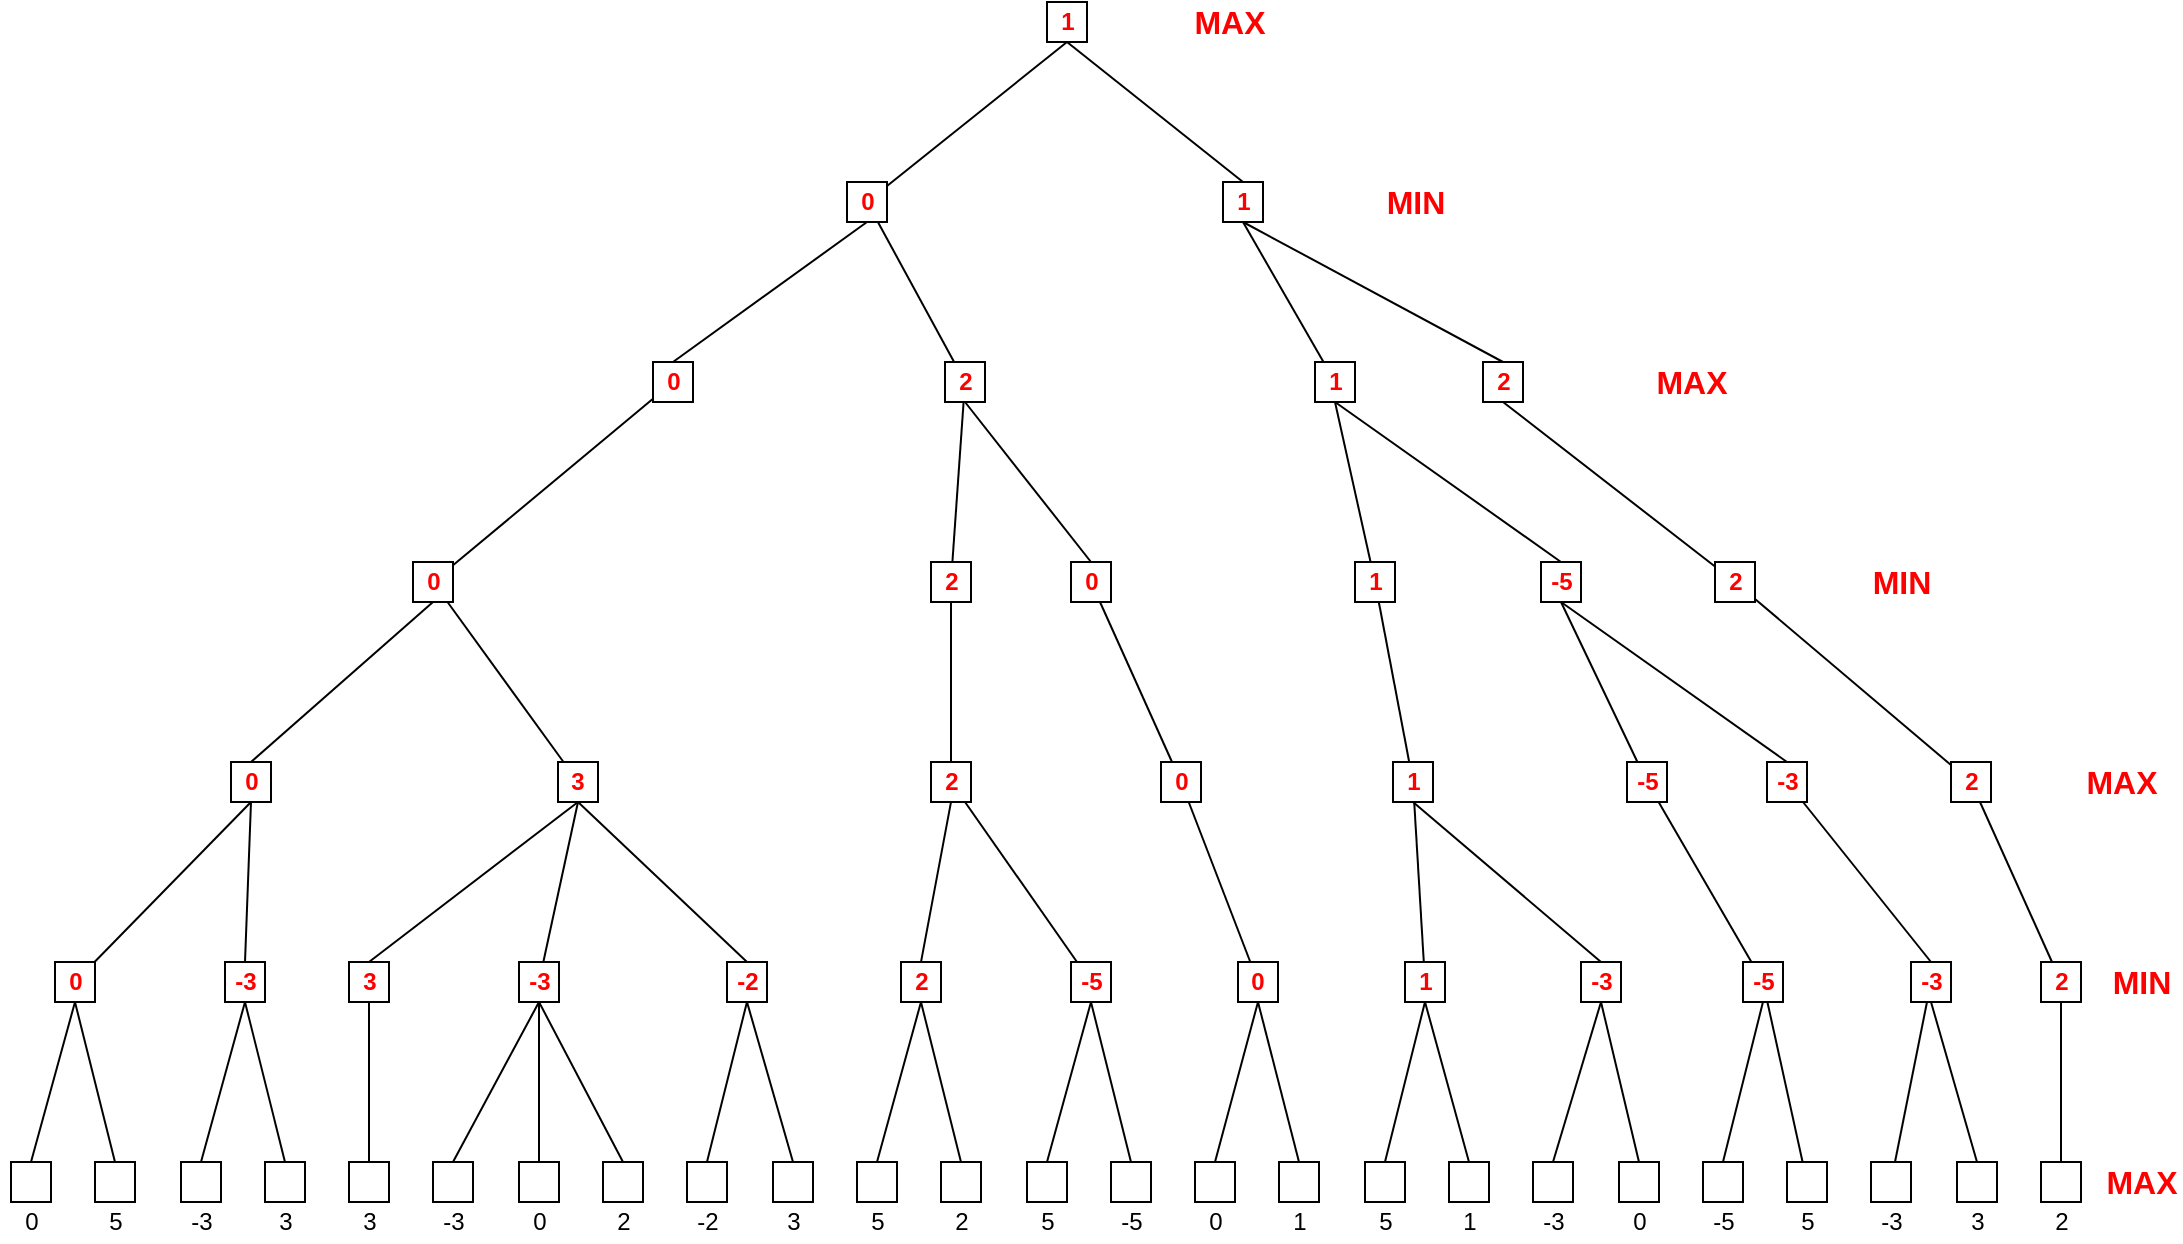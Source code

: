 <mxfile version="12.4.2" type="device" pages="1"><diagram id="U1oszgkWtpSWaCOr_ZYT" name="第 1 页"><mxGraphModel dx="942" dy="712" grid="1" gridSize="10" guides="1" tooltips="1" connect="1" arrows="1" fold="1" page="1" pageScale="1" pageWidth="1169" pageHeight="827" math="0" shadow="0"><root><mxCell id="0"/><mxCell id="1" parent="0"/><mxCell id="C_Y7WCVNCR7MahYOvx78-1" value="" style="whiteSpace=wrap;html=1;aspect=fixed;" parent="1" vertex="1"><mxGeometry x="43.5" y="705" width="20" height="20" as="geometry"/></mxCell><mxCell id="C_Y7WCVNCR7MahYOvx78-4" value="" style="whiteSpace=wrap;html=1;aspect=fixed;" parent="1" vertex="1"><mxGeometry x="85.5" y="705" width="20" height="20" as="geometry"/></mxCell><mxCell id="C_Y7WCVNCR7MahYOvx78-5" value="" style="whiteSpace=wrap;html=1;aspect=fixed;" parent="1" vertex="1"><mxGeometry x="128.5" y="705" width="20" height="20" as="geometry"/></mxCell><mxCell id="C_Y7WCVNCR7MahYOvx78-6" value="" style="whiteSpace=wrap;html=1;aspect=fixed;" parent="1" vertex="1"><mxGeometry x="170.5" y="705" width="20" height="20" as="geometry"/></mxCell><mxCell id="C_Y7WCVNCR7MahYOvx78-7" value="" style="whiteSpace=wrap;html=1;aspect=fixed;" parent="1" vertex="1"><mxGeometry x="212.5" y="705" width="20" height="20" as="geometry"/></mxCell><mxCell id="C_Y7WCVNCR7MahYOvx78-8" value="" style="whiteSpace=wrap;html=1;aspect=fixed;" parent="1" vertex="1"><mxGeometry x="254.5" y="705" width="20" height="20" as="geometry"/></mxCell><mxCell id="C_Y7WCVNCR7MahYOvx78-9" value="" style="whiteSpace=wrap;html=1;aspect=fixed;" parent="1" vertex="1"><mxGeometry x="297.5" y="705" width="20" height="20" as="geometry"/></mxCell><mxCell id="C_Y7WCVNCR7MahYOvx78-10" value="" style="whiteSpace=wrap;html=1;aspect=fixed;" parent="1" vertex="1"><mxGeometry x="339.5" y="705" width="20" height="20" as="geometry"/></mxCell><mxCell id="C_Y7WCVNCR7MahYOvx78-11" value="" style="whiteSpace=wrap;html=1;aspect=fixed;" parent="1" vertex="1"><mxGeometry x="381.5" y="705" width="20" height="20" as="geometry"/></mxCell><mxCell id="C_Y7WCVNCR7MahYOvx78-12" value="" style="whiteSpace=wrap;html=1;aspect=fixed;" parent="1" vertex="1"><mxGeometry x="424.5" y="705" width="20" height="20" as="geometry"/></mxCell><mxCell id="C_Y7WCVNCR7MahYOvx78-13" value="" style="whiteSpace=wrap;html=1;aspect=fixed;" parent="1" vertex="1"><mxGeometry x="466.5" y="705" width="20" height="20" as="geometry"/></mxCell><mxCell id="C_Y7WCVNCR7MahYOvx78-14" value="" style="whiteSpace=wrap;html=1;aspect=fixed;" parent="1" vertex="1"><mxGeometry x="508.5" y="705" width="20" height="20" as="geometry"/></mxCell><mxCell id="C_Y7WCVNCR7MahYOvx78-15" value="" style="whiteSpace=wrap;html=1;aspect=fixed;" parent="1" vertex="1"><mxGeometry x="551.5" y="705" width="20" height="20" as="geometry"/></mxCell><mxCell id="C_Y7WCVNCR7MahYOvx78-16" value="" style="whiteSpace=wrap;html=1;aspect=fixed;" parent="1" vertex="1"><mxGeometry x="593.5" y="705" width="20" height="20" as="geometry"/></mxCell><mxCell id="C_Y7WCVNCR7MahYOvx78-17" value="" style="whiteSpace=wrap;html=1;aspect=fixed;" parent="1" vertex="1"><mxGeometry x="635.5" y="705" width="20" height="20" as="geometry"/></mxCell><mxCell id="C_Y7WCVNCR7MahYOvx78-18" value="" style="whiteSpace=wrap;html=1;aspect=fixed;" parent="1" vertex="1"><mxGeometry x="677.5" y="705" width="20" height="20" as="geometry"/></mxCell><mxCell id="C_Y7WCVNCR7MahYOvx78-19" value="" style="whiteSpace=wrap;html=1;aspect=fixed;" parent="1" vertex="1"><mxGeometry x="720.5" y="705" width="20" height="20" as="geometry"/></mxCell><mxCell id="C_Y7WCVNCR7MahYOvx78-20" value="" style="whiteSpace=wrap;html=1;aspect=fixed;" parent="1" vertex="1"><mxGeometry x="762.5" y="705" width="20" height="20" as="geometry"/></mxCell><mxCell id="C_Y7WCVNCR7MahYOvx78-21" value="" style="whiteSpace=wrap;html=1;aspect=fixed;" parent="1" vertex="1"><mxGeometry x="804.5" y="705" width="20" height="20" as="geometry"/></mxCell><mxCell id="C_Y7WCVNCR7MahYOvx78-22" value="0" style="text;html=1;strokeColor=none;fillColor=none;align=center;verticalAlign=middle;whiteSpace=wrap;rounded=0;" parent="1" vertex="1"><mxGeometry x="38.5" y="725" width="30" height="20" as="geometry"/></mxCell><mxCell id="C_Y7WCVNCR7MahYOvx78-23" value="5" style="text;html=1;strokeColor=none;fillColor=none;align=center;verticalAlign=middle;whiteSpace=wrap;rounded=0;" parent="1" vertex="1"><mxGeometry x="80.5" y="725" width="30" height="20" as="geometry"/></mxCell><mxCell id="C_Y7WCVNCR7MahYOvx78-24" value="-3" style="text;html=1;strokeColor=none;fillColor=none;align=center;verticalAlign=middle;whiteSpace=wrap;rounded=0;" parent="1" vertex="1"><mxGeometry x="123.5" y="725" width="30" height="20" as="geometry"/></mxCell><mxCell id="C_Y7WCVNCR7MahYOvx78-25" value="3" style="text;html=1;strokeColor=none;fillColor=none;align=center;verticalAlign=middle;whiteSpace=wrap;rounded=0;" parent="1" vertex="1"><mxGeometry x="419.5" y="725" width="30" height="20" as="geometry"/></mxCell><mxCell id="C_Y7WCVNCR7MahYOvx78-26" value="5" style="text;html=1;strokeColor=none;fillColor=none;align=center;verticalAlign=middle;whiteSpace=wrap;rounded=0;" parent="1" vertex="1"><mxGeometry x="461.5" y="725" width="30" height="20" as="geometry"/></mxCell><mxCell id="C_Y7WCVNCR7MahYOvx78-27" value="2" style="text;html=1;strokeColor=none;fillColor=none;align=center;verticalAlign=middle;whiteSpace=wrap;rounded=0;" parent="1" vertex="1"><mxGeometry x="503.5" y="725" width="30" height="20" as="geometry"/></mxCell><mxCell id="C_Y7WCVNCR7MahYOvx78-28" value="5" style="text;html=1;strokeColor=none;fillColor=none;align=center;verticalAlign=middle;whiteSpace=wrap;rounded=0;" parent="1" vertex="1"><mxGeometry x="546.5" y="725" width="30" height="20" as="geometry"/></mxCell><mxCell id="C_Y7WCVNCR7MahYOvx78-29" value="-5" style="text;html=1;strokeColor=none;fillColor=none;align=center;verticalAlign=middle;whiteSpace=wrap;rounded=0;" parent="1" vertex="1"><mxGeometry x="588.5" y="725" width="30" height="20" as="geometry"/></mxCell><mxCell id="C_Y7WCVNCR7MahYOvx78-30" value="0" style="text;html=1;strokeColor=none;fillColor=none;align=center;verticalAlign=middle;whiteSpace=wrap;rounded=0;" parent="1" vertex="1"><mxGeometry x="630.5" y="725" width="30" height="20" as="geometry"/></mxCell><mxCell id="C_Y7WCVNCR7MahYOvx78-31" value="1" style="text;html=1;strokeColor=none;fillColor=none;align=center;verticalAlign=middle;whiteSpace=wrap;rounded=0;" parent="1" vertex="1"><mxGeometry x="672.5" y="725" width="30" height="20" as="geometry"/></mxCell><mxCell id="C_Y7WCVNCR7MahYOvx78-32" value="5" style="text;html=1;strokeColor=none;fillColor=none;align=center;verticalAlign=middle;whiteSpace=wrap;rounded=0;" parent="1" vertex="1"><mxGeometry x="715.5" y="725" width="30" height="20" as="geometry"/></mxCell><mxCell id="C_Y7WCVNCR7MahYOvx78-33" value="1" style="text;html=1;strokeColor=none;fillColor=none;align=center;verticalAlign=middle;whiteSpace=wrap;rounded=0;" parent="1" vertex="1"><mxGeometry x="757.5" y="725" width="30" height="20" as="geometry"/></mxCell><mxCell id="C_Y7WCVNCR7MahYOvx78-34" value="-3" style="text;html=1;strokeColor=none;fillColor=none;align=center;verticalAlign=middle;whiteSpace=wrap;rounded=0;" parent="1" vertex="1"><mxGeometry x="799.5" y="725" width="30" height="20" as="geometry"/></mxCell><mxCell id="C_Y7WCVNCR7MahYOvx78-35" value="3" style="text;html=1;strokeColor=none;fillColor=none;align=center;verticalAlign=middle;whiteSpace=wrap;rounded=0;" parent="1" vertex="1"><mxGeometry x="165.5" y="725" width="30" height="20" as="geometry"/></mxCell><mxCell id="C_Y7WCVNCR7MahYOvx78-36" value="0" style="text;html=1;strokeColor=none;fillColor=none;align=center;verticalAlign=middle;whiteSpace=wrap;rounded=0;" parent="1" vertex="1"><mxGeometry x="292.5" y="725" width="30" height="20" as="geometry"/></mxCell><mxCell id="C_Y7WCVNCR7MahYOvx78-37" value="2" style="text;html=1;strokeColor=none;fillColor=none;align=center;verticalAlign=middle;whiteSpace=wrap;rounded=0;" parent="1" vertex="1"><mxGeometry x="334.5" y="725" width="30" height="20" as="geometry"/></mxCell><mxCell id="C_Y7WCVNCR7MahYOvx78-38" value="-2" style="text;html=1;strokeColor=none;fillColor=none;align=center;verticalAlign=middle;whiteSpace=wrap;rounded=0;" parent="1" vertex="1"><mxGeometry x="376.5" y="725" width="30" height="20" as="geometry"/></mxCell><mxCell id="C_Y7WCVNCR7MahYOvx78-39" value="3" style="text;html=1;strokeColor=none;fillColor=none;align=center;verticalAlign=middle;whiteSpace=wrap;rounded=0;" parent="1" vertex="1"><mxGeometry x="207.5" y="725" width="30" height="20" as="geometry"/></mxCell><mxCell id="C_Y7WCVNCR7MahYOvx78-40" value="-3" style="text;html=1;strokeColor=none;fillColor=none;align=center;verticalAlign=middle;whiteSpace=wrap;rounded=0;" parent="1" vertex="1"><mxGeometry x="249.5" y="725" width="30" height="20" as="geometry"/></mxCell><mxCell id="C_Y7WCVNCR7MahYOvx78-44" style="rounded=0;orthogonalLoop=1;jettySize=auto;html=1;exitX=0.5;exitY=1;exitDx=0;exitDy=0;entryX=0.5;entryY=0;entryDx=0;entryDy=0;endArrow=none;endFill=0;" parent="1" source="C_Y7WCVNCR7MahYOvx78-43" target="C_Y7WCVNCR7MahYOvx78-1" edge="1"><mxGeometry relative="1" as="geometry"/></mxCell><mxCell id="C_Y7WCVNCR7MahYOvx78-45" style="edgeStyle=none;rounded=0;orthogonalLoop=1;jettySize=auto;html=1;exitX=0.5;exitY=1;exitDx=0;exitDy=0;entryX=0.5;entryY=0;entryDx=0;entryDy=0;endArrow=none;endFill=0;" parent="1" source="C_Y7WCVNCR7MahYOvx78-43" target="C_Y7WCVNCR7MahYOvx78-4" edge="1"><mxGeometry relative="1" as="geometry"/></mxCell><mxCell id="C_Y7WCVNCR7MahYOvx78-128" value="" style="edgeStyle=none;rounded=0;orthogonalLoop=1;jettySize=auto;html=1;endArrow=none;endFill=0;entryX=0.5;entryY=1;entryDx=0;entryDy=0;fontStyle=1;fontColor=#FF0000;" parent="1" source="C_Y7WCVNCR7MahYOvx78-43" target="C_Y7WCVNCR7MahYOvx78-127" edge="1"><mxGeometry relative="1" as="geometry"/></mxCell><mxCell id="C_Y7WCVNCR7MahYOvx78-43" value="0" style="whiteSpace=wrap;html=1;aspect=fixed;flipH=1;fontStyle=1;fontColor=#FF0000;" parent="1" vertex="1"><mxGeometry x="65.5" y="605" width="20" height="20" as="geometry"/></mxCell><mxCell id="C_Y7WCVNCR7MahYOvx78-127" value="0" style="whiteSpace=wrap;html=1;aspect=fixed;flipH=1;fontStyle=1;fontColor=#FF0000;" parent="1" vertex="1"><mxGeometry x="153.5" y="505" width="20" height="20" as="geometry"/></mxCell><mxCell id="C_Y7WCVNCR7MahYOvx78-59" style="edgeStyle=none;rounded=0;orthogonalLoop=1;jettySize=auto;html=1;exitX=0.5;exitY=1;exitDx=0;exitDy=0;entryX=0.5;entryY=0;entryDx=0;entryDy=0;endArrow=none;endFill=0;" parent="1" source="C_Y7WCVNCR7MahYOvx78-46" target="C_Y7WCVNCR7MahYOvx78-5" edge="1"><mxGeometry relative="1" as="geometry"/></mxCell><mxCell id="C_Y7WCVNCR7MahYOvx78-61" style="edgeStyle=none;rounded=0;orthogonalLoop=1;jettySize=auto;html=1;exitX=0.5;exitY=1;exitDx=0;exitDy=0;entryX=0.5;entryY=0;entryDx=0;entryDy=0;endArrow=none;endFill=0;" parent="1" source="C_Y7WCVNCR7MahYOvx78-46" target="C_Y7WCVNCR7MahYOvx78-6" edge="1"><mxGeometry relative="1" as="geometry"/></mxCell><mxCell id="C_Y7WCVNCR7MahYOvx78-129" style="edgeStyle=none;rounded=0;orthogonalLoop=1;jettySize=auto;html=1;exitX=0.5;exitY=0;exitDx=0;exitDy=0;entryX=0.5;entryY=1;entryDx=0;entryDy=0;endArrow=none;endFill=0;fontStyle=1;fontColor=#FF0000;" parent="1" source="C_Y7WCVNCR7MahYOvx78-46" target="C_Y7WCVNCR7MahYOvx78-127" edge="1"><mxGeometry relative="1" as="geometry"/></mxCell><mxCell id="C_Y7WCVNCR7MahYOvx78-46" value="-3" style="whiteSpace=wrap;html=1;aspect=fixed;flipH=1;fontStyle=1;fontColor=#FF0000;" parent="1" vertex="1"><mxGeometry x="150.5" y="605" width="20" height="20" as="geometry"/></mxCell><mxCell id="C_Y7WCVNCR7MahYOvx78-62" style="edgeStyle=none;rounded=0;orthogonalLoop=1;jettySize=auto;html=1;exitX=0.5;exitY=1;exitDx=0;exitDy=0;entryX=0.5;entryY=0;entryDx=0;entryDy=0;endArrow=none;endFill=0;" parent="1" source="C_Y7WCVNCR7MahYOvx78-47" target="C_Y7WCVNCR7MahYOvx78-7" edge="1"><mxGeometry relative="1" as="geometry"/></mxCell><mxCell id="C_Y7WCVNCR7MahYOvx78-47" value="3" style="whiteSpace=wrap;html=1;aspect=fixed;flipH=1;fontStyle=1;fontColor=#FF0000;" parent="1" vertex="1"><mxGeometry x="212.5" y="605" width="20" height="20" as="geometry"/></mxCell><mxCell id="C_Y7WCVNCR7MahYOvx78-64" style="edgeStyle=none;rounded=0;orthogonalLoop=1;jettySize=auto;html=1;exitX=0.5;exitY=1;exitDx=0;exitDy=0;entryX=0.5;entryY=0;entryDx=0;entryDy=0;endArrow=none;endFill=0;" parent="1" source="C_Y7WCVNCR7MahYOvx78-49" target="C_Y7WCVNCR7MahYOvx78-8" edge="1"><mxGeometry relative="1" as="geometry"/></mxCell><mxCell id="C_Y7WCVNCR7MahYOvx78-65" style="edgeStyle=none;rounded=0;orthogonalLoop=1;jettySize=auto;html=1;exitX=0.5;exitY=1;exitDx=0;exitDy=0;entryX=0.5;entryY=0;entryDx=0;entryDy=0;endArrow=none;endFill=0;" parent="1" source="C_Y7WCVNCR7MahYOvx78-49" target="C_Y7WCVNCR7MahYOvx78-9" edge="1"><mxGeometry relative="1" as="geometry"/></mxCell><mxCell id="C_Y7WCVNCR7MahYOvx78-66" style="edgeStyle=none;rounded=0;orthogonalLoop=1;jettySize=auto;html=1;exitX=0.5;exitY=1;exitDx=0;exitDy=0;entryX=0.5;entryY=0;entryDx=0;entryDy=0;endArrow=none;endFill=0;" parent="1" source="C_Y7WCVNCR7MahYOvx78-49" target="C_Y7WCVNCR7MahYOvx78-10" edge="1"><mxGeometry relative="1" as="geometry"/></mxCell><mxCell id="C_Y7WCVNCR7MahYOvx78-131" value="" style="edgeStyle=none;rounded=0;orthogonalLoop=1;jettySize=auto;html=1;endArrow=none;endFill=0;entryX=0.5;entryY=1;entryDx=0;entryDy=0;fontStyle=1;fontColor=#FF0000;" parent="1" source="C_Y7WCVNCR7MahYOvx78-49" target="C_Y7WCVNCR7MahYOvx78-130" edge="1"><mxGeometry relative="1" as="geometry"/></mxCell><mxCell id="C_Y7WCVNCR7MahYOvx78-49" value="-3" style="whiteSpace=wrap;html=1;aspect=fixed;flipH=1;fontStyle=1;fontColor=#FF0000;" parent="1" vertex="1"><mxGeometry x="297.5" y="605" width="20" height="20" as="geometry"/></mxCell><mxCell id="C_Y7WCVNCR7MahYOvx78-133" style="edgeStyle=none;rounded=0;orthogonalLoop=1;jettySize=auto;html=1;exitX=0.5;exitY=1;exitDx=0;exitDy=0;entryX=0.5;entryY=0;entryDx=0;entryDy=0;endArrow=none;endFill=0;fontStyle=1;fontColor=#FF0000;" parent="1" source="C_Y7WCVNCR7MahYOvx78-130" target="C_Y7WCVNCR7MahYOvx78-47" edge="1"><mxGeometry relative="1" as="geometry"/></mxCell><mxCell id="C_Y7WCVNCR7MahYOvx78-134" style="edgeStyle=none;rounded=0;orthogonalLoop=1;jettySize=auto;html=1;exitX=0.5;exitY=1;exitDx=0;exitDy=0;entryX=0.5;entryY=0;entryDx=0;entryDy=0;endArrow=none;endFill=0;fontStyle=1;fontColor=#FF0000;" parent="1" source="C_Y7WCVNCR7MahYOvx78-130" target="C_Y7WCVNCR7MahYOvx78-51" edge="1"><mxGeometry relative="1" as="geometry"/></mxCell><mxCell id="C_Y7WCVNCR7MahYOvx78-136" value="" style="edgeStyle=none;rounded=0;orthogonalLoop=1;jettySize=auto;html=1;endArrow=none;endFill=0;fontStyle=1;fontColor=#FF0000;" parent="1" source="C_Y7WCVNCR7MahYOvx78-130" target="C_Y7WCVNCR7MahYOvx78-135" edge="1"><mxGeometry relative="1" as="geometry"/></mxCell><mxCell id="C_Y7WCVNCR7MahYOvx78-130" value="3" style="whiteSpace=wrap;html=1;aspect=fixed;flipH=1;fontStyle=1;fontColor=#FF0000;" parent="1" vertex="1"><mxGeometry x="317" y="505" width="20" height="20" as="geometry"/></mxCell><mxCell id="C_Y7WCVNCR7MahYOvx78-137" style="edgeStyle=none;rounded=0;orthogonalLoop=1;jettySize=auto;html=1;exitX=0.5;exitY=1;exitDx=0;exitDy=0;entryX=0.5;entryY=0;entryDx=0;entryDy=0;endArrow=none;endFill=0;fontStyle=1;fontColor=#FF0000;" parent="1" source="C_Y7WCVNCR7MahYOvx78-135" target="C_Y7WCVNCR7MahYOvx78-127" edge="1"><mxGeometry relative="1" as="geometry"/></mxCell><mxCell id="C_Y7WCVNCR7MahYOvx78-150" value="" style="edgeStyle=none;rounded=0;orthogonalLoop=1;jettySize=auto;html=1;endArrow=none;endFill=0;fontStyle=1;fontColor=#FF0000;" parent="1" source="C_Y7WCVNCR7MahYOvx78-135" target="C_Y7WCVNCR7MahYOvx78-149" edge="1"><mxGeometry relative="1" as="geometry"/></mxCell><mxCell id="C_Y7WCVNCR7MahYOvx78-135" value="0" style="whiteSpace=wrap;html=1;aspect=fixed;flipH=1;fontStyle=1;fontColor=#FF0000;" parent="1" vertex="1"><mxGeometry x="244.5" y="405" width="20" height="20" as="geometry"/></mxCell><mxCell id="C_Y7WCVNCR7MahYOvx78-149" value="0" style="whiteSpace=wrap;html=1;aspect=fixed;flipH=1;fontStyle=1;fontColor=#FF0000;" parent="1" vertex="1"><mxGeometry x="364.5" y="305" width="20" height="20" as="geometry"/></mxCell><mxCell id="C_Y7WCVNCR7MahYOvx78-67" style="edgeStyle=none;rounded=0;orthogonalLoop=1;jettySize=auto;html=1;exitX=0.5;exitY=1;exitDx=0;exitDy=0;entryX=0.5;entryY=0;entryDx=0;entryDy=0;endArrow=none;endFill=0;" parent="1" source="C_Y7WCVNCR7MahYOvx78-51" target="C_Y7WCVNCR7MahYOvx78-11" edge="1"><mxGeometry relative="1" as="geometry"/></mxCell><mxCell id="C_Y7WCVNCR7MahYOvx78-68" style="edgeStyle=none;rounded=0;orthogonalLoop=1;jettySize=auto;html=1;exitX=0.5;exitY=1;exitDx=0;exitDy=0;entryX=0.5;entryY=0;entryDx=0;entryDy=0;endArrow=none;endFill=0;" parent="1" source="C_Y7WCVNCR7MahYOvx78-51" target="C_Y7WCVNCR7MahYOvx78-12" edge="1"><mxGeometry relative="1" as="geometry"/></mxCell><mxCell id="C_Y7WCVNCR7MahYOvx78-51" value="-2" style="whiteSpace=wrap;html=1;aspect=fixed;flipH=1;fontStyle=1;fontColor=#FF0000;" parent="1" vertex="1"><mxGeometry x="401.5" y="605" width="20" height="20" as="geometry"/></mxCell><mxCell id="C_Y7WCVNCR7MahYOvx78-90" style="edgeStyle=none;rounded=0;orthogonalLoop=1;jettySize=auto;html=1;exitX=0.5;exitY=1;exitDx=0;exitDy=0;entryX=0.5;entryY=0;entryDx=0;entryDy=0;endArrow=none;endFill=0;" parent="1" source="C_Y7WCVNCR7MahYOvx78-52" target="C_Y7WCVNCR7MahYOvx78-21" edge="1"><mxGeometry relative="1" as="geometry"/></mxCell><mxCell id="C_Y7WCVNCR7MahYOvx78-91" style="edgeStyle=none;rounded=0;orthogonalLoop=1;jettySize=auto;html=1;exitX=0.5;exitY=1;exitDx=0;exitDy=0;entryX=0.5;entryY=0;entryDx=0;entryDy=0;endArrow=none;endFill=0;" parent="1" source="C_Y7WCVNCR7MahYOvx78-52" target="C_Y7WCVNCR7MahYOvx78-78" edge="1"><mxGeometry relative="1" as="geometry"/></mxCell><mxCell id="C_Y7WCVNCR7MahYOvx78-52" value="-3" style="whiteSpace=wrap;html=1;aspect=fixed;flipH=1;fontStyle=1;fontColor=#FF0000;" parent="1" vertex="1"><mxGeometry x="828.5" y="605" width="20" height="20" as="geometry"/></mxCell><mxCell id="C_Y7WCVNCR7MahYOvx78-70" style="edgeStyle=none;rounded=0;orthogonalLoop=1;jettySize=auto;html=1;exitX=0.5;exitY=1;exitDx=0;exitDy=0;entryX=0.5;entryY=0;entryDx=0;entryDy=0;endArrow=none;endFill=0;" parent="1" source="C_Y7WCVNCR7MahYOvx78-53" target="C_Y7WCVNCR7MahYOvx78-13" edge="1"><mxGeometry relative="1" as="geometry"/></mxCell><mxCell id="C_Y7WCVNCR7MahYOvx78-71" style="edgeStyle=none;rounded=0;orthogonalLoop=1;jettySize=auto;html=1;exitX=0.5;exitY=1;exitDx=0;exitDy=0;entryX=0.5;entryY=0;entryDx=0;entryDy=0;endArrow=none;endFill=0;" parent="1" source="C_Y7WCVNCR7MahYOvx78-53" target="C_Y7WCVNCR7MahYOvx78-14" edge="1"><mxGeometry relative="1" as="geometry"/></mxCell><mxCell id="C_Y7WCVNCR7MahYOvx78-53" value="2" style="whiteSpace=wrap;html=1;aspect=fixed;flipH=1;fontStyle=1;fontColor=#FF0000;" parent="1" vertex="1"><mxGeometry x="488.5" y="605" width="20" height="20" as="geometry"/></mxCell><mxCell id="C_Y7WCVNCR7MahYOvx78-72" style="edgeStyle=none;rounded=0;orthogonalLoop=1;jettySize=auto;html=1;exitX=0.5;exitY=1;exitDx=0;exitDy=0;entryX=0.5;entryY=0;entryDx=0;entryDy=0;endArrow=none;endFill=0;" parent="1" source="C_Y7WCVNCR7MahYOvx78-54" target="C_Y7WCVNCR7MahYOvx78-15" edge="1"><mxGeometry relative="1" as="geometry"/></mxCell><mxCell id="C_Y7WCVNCR7MahYOvx78-73" style="edgeStyle=none;rounded=0;orthogonalLoop=1;jettySize=auto;html=1;exitX=0.5;exitY=1;exitDx=0;exitDy=0;entryX=0.5;entryY=0;entryDx=0;entryDy=0;endArrow=none;endFill=0;" parent="1" source="C_Y7WCVNCR7MahYOvx78-54" target="C_Y7WCVNCR7MahYOvx78-16" edge="1"><mxGeometry relative="1" as="geometry"/></mxCell><mxCell id="C_Y7WCVNCR7MahYOvx78-124" value="" style="edgeStyle=none;rounded=0;orthogonalLoop=1;jettySize=auto;html=1;endArrow=none;endFill=0;fontStyle=1;fontColor=#FF0000;" parent="1" source="C_Y7WCVNCR7MahYOvx78-54" target="C_Y7WCVNCR7MahYOvx78-123" edge="1"><mxGeometry relative="1" as="geometry"/></mxCell><mxCell id="C_Y7WCVNCR7MahYOvx78-54" value="-5" style="whiteSpace=wrap;html=1;aspect=fixed;flipH=1;fontStyle=1;fontColor=#FF0000;" parent="1" vertex="1"><mxGeometry x="573.5" y="605" width="20" height="20" as="geometry"/></mxCell><mxCell id="C_Y7WCVNCR7MahYOvx78-125" style="edgeStyle=none;rounded=0;orthogonalLoop=1;jettySize=auto;html=1;exitX=0.5;exitY=1;exitDx=0;exitDy=0;entryX=0.5;entryY=0;entryDx=0;entryDy=0;endArrow=none;endFill=0;fontStyle=1;fontColor=#FF0000;" parent="1" source="C_Y7WCVNCR7MahYOvx78-123" target="C_Y7WCVNCR7MahYOvx78-53" edge="1"><mxGeometry relative="1" as="geometry"/></mxCell><mxCell id="C_Y7WCVNCR7MahYOvx78-139" value="" style="edgeStyle=none;rounded=0;orthogonalLoop=1;jettySize=auto;html=1;endArrow=none;endFill=0;fontStyle=1;fontColor=#FF0000;" parent="1" source="C_Y7WCVNCR7MahYOvx78-123" target="C_Y7WCVNCR7MahYOvx78-138" edge="1"><mxGeometry relative="1" as="geometry"/></mxCell><mxCell id="C_Y7WCVNCR7MahYOvx78-123" value="2" style="whiteSpace=wrap;html=1;aspect=fixed;flipH=1;fontStyle=1;fontColor=#FF0000;" parent="1" vertex="1"><mxGeometry x="503.5" y="505" width="20" height="20" as="geometry"/></mxCell><mxCell id="C_Y7WCVNCR7MahYOvx78-152" value="" style="edgeStyle=none;rounded=0;orthogonalLoop=1;jettySize=auto;html=1;endArrow=none;endFill=0;fontStyle=1;fontColor=#FF0000;" parent="1" source="C_Y7WCVNCR7MahYOvx78-138" target="C_Y7WCVNCR7MahYOvx78-151" edge="1"><mxGeometry relative="1" as="geometry"/></mxCell><mxCell id="C_Y7WCVNCR7MahYOvx78-138" value="2" style="whiteSpace=wrap;html=1;aspect=fixed;flipH=1;fontStyle=1;fontColor=#FF0000;" parent="1" vertex="1"><mxGeometry x="503.5" y="405" width="20" height="20" as="geometry"/></mxCell><mxCell id="C_Y7WCVNCR7MahYOvx78-153" style="edgeStyle=none;rounded=0;orthogonalLoop=1;jettySize=auto;html=1;exitX=0.5;exitY=1;exitDx=0;exitDy=0;entryX=0.5;entryY=0;entryDx=0;entryDy=0;endArrow=none;endFill=0;fontStyle=1;fontColor=#FF0000;" parent="1" source="C_Y7WCVNCR7MahYOvx78-151" target="C_Y7WCVNCR7MahYOvx78-140" edge="1"><mxGeometry relative="1" as="geometry"/></mxCell><mxCell id="C_Y7WCVNCR7MahYOvx78-160" value="" style="edgeStyle=none;rounded=0;orthogonalLoop=1;jettySize=auto;html=1;endArrow=none;endFill=0;fontStyle=1;fontColor=#FF0000;" parent="1" source="C_Y7WCVNCR7MahYOvx78-151" target="C_Y7WCVNCR7MahYOvx78-159" edge="1"><mxGeometry relative="1" as="geometry"/></mxCell><mxCell id="C_Y7WCVNCR7MahYOvx78-151" value="2" style="whiteSpace=wrap;html=1;aspect=fixed;flipH=1;fontStyle=1;fontColor=#FF0000;" parent="1" vertex="1"><mxGeometry x="510.5" y="305" width="20" height="20" as="geometry"/></mxCell><mxCell id="C_Y7WCVNCR7MahYOvx78-161" style="edgeStyle=none;rounded=0;orthogonalLoop=1;jettySize=auto;html=1;exitX=0.5;exitY=1;exitDx=0;exitDy=0;entryX=0.5;entryY=0;entryDx=0;entryDy=0;endArrow=none;endFill=0;fontStyle=1;fontColor=#FF0000;" parent="1" source="C_Y7WCVNCR7MahYOvx78-159" target="C_Y7WCVNCR7MahYOvx78-149" edge="1"><mxGeometry relative="1" as="geometry"/></mxCell><mxCell id="C_Y7WCVNCR7MahYOvx78-166" value="" style="edgeStyle=none;rounded=0;orthogonalLoop=1;jettySize=auto;html=1;endArrow=none;endFill=0;entryX=0.5;entryY=1;entryDx=0;entryDy=0;fontStyle=1;fontColor=#FF0000;" parent="1" source="C_Y7WCVNCR7MahYOvx78-159" target="C_Y7WCVNCR7MahYOvx78-165" edge="1"><mxGeometry relative="1" as="geometry"/></mxCell><mxCell id="C_Y7WCVNCR7MahYOvx78-159" value="0" style="whiteSpace=wrap;html=1;aspect=fixed;flipH=1;fontStyle=1;fontColor=#FF0000;" parent="1" vertex="1"><mxGeometry x="461.5" y="215" width="20" height="20" as="geometry"/></mxCell><mxCell id="C_Y7WCVNCR7MahYOvx78-167" style="edgeStyle=none;rounded=0;orthogonalLoop=1;jettySize=auto;html=1;exitX=0.5;exitY=1;exitDx=0;exitDy=0;entryX=0.5;entryY=0;entryDx=0;entryDy=0;endArrow=none;endFill=0;fontStyle=1;fontColor=#FF0000;" parent="1" source="C_Y7WCVNCR7MahYOvx78-165" target="C_Y7WCVNCR7MahYOvx78-162" edge="1"><mxGeometry relative="1" as="geometry"/></mxCell><mxCell id="C_Y7WCVNCR7MahYOvx78-165" value="1" style="whiteSpace=wrap;html=1;aspect=fixed;flipH=1;fontStyle=1;fontColor=#FF0000;" parent="1" vertex="1"><mxGeometry x="561.5" y="125" width="20" height="20" as="geometry"/></mxCell><mxCell id="C_Y7WCVNCR7MahYOvx78-74" style="edgeStyle=none;rounded=0;orthogonalLoop=1;jettySize=auto;html=1;exitX=0.5;exitY=1;exitDx=0;exitDy=0;entryX=0.5;entryY=0;entryDx=0;entryDy=0;endArrow=none;endFill=0;" parent="1" source="C_Y7WCVNCR7MahYOvx78-57" target="C_Y7WCVNCR7MahYOvx78-17" edge="1"><mxGeometry relative="1" as="geometry"/></mxCell><mxCell id="C_Y7WCVNCR7MahYOvx78-75" style="edgeStyle=none;rounded=0;orthogonalLoop=1;jettySize=auto;html=1;exitX=0.5;exitY=1;exitDx=0;exitDy=0;entryX=0.5;entryY=0;entryDx=0;entryDy=0;endArrow=none;endFill=0;" parent="1" source="C_Y7WCVNCR7MahYOvx78-57" target="C_Y7WCVNCR7MahYOvx78-18" edge="1"><mxGeometry relative="1" as="geometry"/></mxCell><mxCell id="C_Y7WCVNCR7MahYOvx78-122" value="" style="edgeStyle=none;rounded=0;orthogonalLoop=1;jettySize=auto;html=1;endArrow=none;endFill=0;fontStyle=1;fontColor=#FF0000;" parent="1" source="C_Y7WCVNCR7MahYOvx78-57" target="C_Y7WCVNCR7MahYOvx78-121" edge="1"><mxGeometry relative="1" as="geometry"/></mxCell><mxCell id="C_Y7WCVNCR7MahYOvx78-57" value="0" style="whiteSpace=wrap;html=1;aspect=fixed;flipH=1;fontStyle=1;fontColor=#FF0000;" parent="1" vertex="1"><mxGeometry x="657" y="605" width="20" height="20" as="geometry"/></mxCell><mxCell id="C_Y7WCVNCR7MahYOvx78-141" value="" style="edgeStyle=none;rounded=0;orthogonalLoop=1;jettySize=auto;html=1;endArrow=none;endFill=0;fontStyle=1;fontColor=#FF0000;" parent="1" source="C_Y7WCVNCR7MahYOvx78-121" target="C_Y7WCVNCR7MahYOvx78-140" edge="1"><mxGeometry relative="1" as="geometry"/></mxCell><mxCell id="C_Y7WCVNCR7MahYOvx78-121" value="0" style="whiteSpace=wrap;html=1;aspect=fixed;flipH=1;fontStyle=1;fontColor=#FF0000;" parent="1" vertex="1"><mxGeometry x="618.5" y="505" width="20" height="20" as="geometry"/></mxCell><mxCell id="C_Y7WCVNCR7MahYOvx78-140" value="0" style="whiteSpace=wrap;html=1;aspect=fixed;flipH=1;fontStyle=1;fontColor=#FF0000;" parent="1" vertex="1"><mxGeometry x="573.5" y="405" width="20" height="20" as="geometry"/></mxCell><mxCell id="C_Y7WCVNCR7MahYOvx78-76" style="edgeStyle=none;rounded=0;orthogonalLoop=1;jettySize=auto;html=1;exitX=0.5;exitY=1;exitDx=0;exitDy=0;entryX=0.5;entryY=0;entryDx=0;entryDy=0;endArrow=none;endFill=0;" parent="1" source="C_Y7WCVNCR7MahYOvx78-58" target="C_Y7WCVNCR7MahYOvx78-19" edge="1"><mxGeometry relative="1" as="geometry"/></mxCell><mxCell id="C_Y7WCVNCR7MahYOvx78-77" style="edgeStyle=none;rounded=0;orthogonalLoop=1;jettySize=auto;html=1;exitX=0.5;exitY=1;exitDx=0;exitDy=0;entryX=0.5;entryY=0;entryDx=0;entryDy=0;endArrow=none;endFill=0;" parent="1" source="C_Y7WCVNCR7MahYOvx78-58" target="C_Y7WCVNCR7MahYOvx78-20" edge="1"><mxGeometry relative="1" as="geometry"/></mxCell><mxCell id="C_Y7WCVNCR7MahYOvx78-118" value="" style="edgeStyle=none;rounded=0;orthogonalLoop=1;jettySize=auto;html=1;endArrow=none;endFill=0;fontStyle=1;fontColor=#FF0000;" parent="1" source="C_Y7WCVNCR7MahYOvx78-58" target="C_Y7WCVNCR7MahYOvx78-117" edge="1"><mxGeometry relative="1" as="geometry"/></mxCell><mxCell id="C_Y7WCVNCR7MahYOvx78-58" value="1" style="whiteSpace=wrap;html=1;aspect=fixed;flipH=1;fontStyle=1;fontColor=#FF0000;" parent="1" vertex="1"><mxGeometry x="740.5" y="605" width="20" height="20" as="geometry"/></mxCell><mxCell id="C_Y7WCVNCR7MahYOvx78-119" style="edgeStyle=none;rounded=0;orthogonalLoop=1;jettySize=auto;html=1;exitX=0.5;exitY=1;exitDx=0;exitDy=0;entryX=0.5;entryY=0;entryDx=0;entryDy=0;endArrow=none;endFill=0;fontStyle=1;fontColor=#FF0000;" parent="1" source="C_Y7WCVNCR7MahYOvx78-117" target="C_Y7WCVNCR7MahYOvx78-52" edge="1"><mxGeometry relative="1" as="geometry"/></mxCell><mxCell id="C_Y7WCVNCR7MahYOvx78-143" value="" style="edgeStyle=none;rounded=0;orthogonalLoop=1;jettySize=auto;html=1;endArrow=none;endFill=0;fontStyle=1;fontColor=#FF0000;" parent="1" source="C_Y7WCVNCR7MahYOvx78-117" target="C_Y7WCVNCR7MahYOvx78-142" edge="1"><mxGeometry relative="1" as="geometry"/></mxCell><mxCell id="C_Y7WCVNCR7MahYOvx78-117" value="1" style="whiteSpace=wrap;html=1;aspect=fixed;flipH=1;fontStyle=1;fontColor=#FF0000;" parent="1" vertex="1"><mxGeometry x="734.5" y="505" width="20" height="20" as="geometry"/></mxCell><mxCell id="C_Y7WCVNCR7MahYOvx78-155" value="" style="edgeStyle=none;rounded=0;orthogonalLoop=1;jettySize=auto;html=1;endArrow=none;endFill=0;fontStyle=1;fontColor=#FF0000;entryX=0.5;entryY=1;entryDx=0;entryDy=0;" parent="1" source="C_Y7WCVNCR7MahYOvx78-142" target="C_Y7WCVNCR7MahYOvx78-154" edge="1"><mxGeometry relative="1" as="geometry"/></mxCell><mxCell id="C_Y7WCVNCR7MahYOvx78-142" value="1" style="whiteSpace=wrap;html=1;aspect=fixed;flipH=1;fontStyle=1;fontColor=#FF0000;" parent="1" vertex="1"><mxGeometry x="715.5" y="405" width="20" height="20" as="geometry"/></mxCell><mxCell id="C_Y7WCVNCR7MahYOvx78-156" style="edgeStyle=none;rounded=0;orthogonalLoop=1;jettySize=auto;html=1;exitX=0.5;exitY=1;exitDx=0;exitDy=0;entryX=0.5;entryY=0;entryDx=0;entryDy=0;endArrow=none;endFill=0;fontStyle=1;fontColor=#FF0000;" parent="1" source="C_Y7WCVNCR7MahYOvx78-154" target="C_Y7WCVNCR7MahYOvx78-144" edge="1"><mxGeometry relative="1" as="geometry"/></mxCell><mxCell id="C_Y7WCVNCR7MahYOvx78-163" value="" style="edgeStyle=none;rounded=0;orthogonalLoop=1;jettySize=auto;html=1;endArrow=none;endFill=0;entryX=0.5;entryY=1;entryDx=0;entryDy=0;fontStyle=1;fontColor=#FF0000;" parent="1" source="C_Y7WCVNCR7MahYOvx78-154" target="C_Y7WCVNCR7MahYOvx78-162" edge="1"><mxGeometry relative="1" as="geometry"/></mxCell><mxCell id="C_Y7WCVNCR7MahYOvx78-154" value="1" style="whiteSpace=wrap;html=1;aspect=fixed;flipH=1;fontStyle=1;fontColor=#FF0000;" parent="1" vertex="1"><mxGeometry x="695.5" y="305" width="20" height="20" as="geometry"/></mxCell><mxCell id="C_Y7WCVNCR7MahYOvx78-164" style="edgeStyle=none;rounded=0;orthogonalLoop=1;jettySize=auto;html=1;exitX=0.5;exitY=1;exitDx=0;exitDy=0;entryX=0.5;entryY=0;entryDx=0;entryDy=0;endArrow=none;endFill=0;fontStyle=1;fontColor=#FF0000;" parent="1" source="C_Y7WCVNCR7MahYOvx78-162" target="C_Y7WCVNCR7MahYOvx78-157" edge="1"><mxGeometry relative="1" as="geometry"/></mxCell><mxCell id="C_Y7WCVNCR7MahYOvx78-162" value="1" style="whiteSpace=wrap;html=1;aspect=fixed;flipH=1;fontStyle=1;fontColor=#FF0000;" parent="1" vertex="1"><mxGeometry x="649.5" y="215" width="20" height="20" as="geometry"/></mxCell><mxCell id="C_Y7WCVNCR7MahYOvx78-78" value="" style="whiteSpace=wrap;html=1;aspect=fixed;" parent="1" vertex="1"><mxGeometry x="847.5" y="705" width="20" height="20" as="geometry"/></mxCell><mxCell id="C_Y7WCVNCR7MahYOvx78-79" value="" style="whiteSpace=wrap;html=1;aspect=fixed;" parent="1" vertex="1"><mxGeometry x="889.5" y="705" width="20" height="20" as="geometry"/></mxCell><mxCell id="C_Y7WCVNCR7MahYOvx78-97" value="" style="edgeStyle=none;rounded=0;orthogonalLoop=1;jettySize=auto;html=1;endArrow=none;endFill=0;" parent="1" source="C_Y7WCVNCR7MahYOvx78-80" target="C_Y7WCVNCR7MahYOvx78-96" edge="1"><mxGeometry relative="1" as="geometry"/></mxCell><mxCell id="C_Y7WCVNCR7MahYOvx78-80" value="" style="whiteSpace=wrap;html=1;aspect=fixed;" parent="1" vertex="1"><mxGeometry x="931.5" y="705" width="20" height="20" as="geometry"/></mxCell><mxCell id="C_Y7WCVNCR7MahYOvx78-98" style="edgeStyle=none;rounded=0;orthogonalLoop=1;jettySize=auto;html=1;exitX=0.5;exitY=1;exitDx=0;exitDy=0;entryX=0.5;entryY=0;entryDx=0;entryDy=0;endArrow=none;endFill=0;" parent="1" source="C_Y7WCVNCR7MahYOvx78-96" target="C_Y7WCVNCR7MahYOvx78-79" edge="1"><mxGeometry relative="1" as="geometry"/></mxCell><mxCell id="C_Y7WCVNCR7MahYOvx78-116" value="" style="edgeStyle=none;rounded=0;orthogonalLoop=1;jettySize=auto;html=1;endArrow=none;endFill=0;fontStyle=1;fontColor=#FF0000;" parent="1" source="C_Y7WCVNCR7MahYOvx78-96" target="C_Y7WCVNCR7MahYOvx78-115" edge="1"><mxGeometry relative="1" as="geometry"/></mxCell><mxCell id="C_Y7WCVNCR7MahYOvx78-96" value="-5" style="whiteSpace=wrap;html=1;aspect=fixed;fontStyle=1;fontColor=#FF0000;" parent="1" vertex="1"><mxGeometry x="909.5" y="605" width="20" height="20" as="geometry"/></mxCell><mxCell id="C_Y7WCVNCR7MahYOvx78-145" value="" style="edgeStyle=none;rounded=0;orthogonalLoop=1;jettySize=auto;html=1;endArrow=none;endFill=0;entryX=0.5;entryY=1;entryDx=0;entryDy=0;fontStyle=1;fontColor=#FF0000;" parent="1" source="C_Y7WCVNCR7MahYOvx78-115" target="C_Y7WCVNCR7MahYOvx78-144" edge="1"><mxGeometry relative="1" as="geometry"/></mxCell><mxCell id="C_Y7WCVNCR7MahYOvx78-115" value="-5" style="whiteSpace=wrap;html=1;aspect=fixed;fontStyle=1;fontColor=#FF0000;" parent="1" vertex="1"><mxGeometry x="851.5" y="505" width="20" height="20" as="geometry"/></mxCell><mxCell id="C_Y7WCVNCR7MahYOvx78-146" style="edgeStyle=none;rounded=0;orthogonalLoop=1;jettySize=auto;html=1;exitX=0.5;exitY=1;exitDx=0;exitDy=0;entryX=0.5;entryY=0;entryDx=0;entryDy=0;endArrow=none;endFill=0;fontStyle=1;fontColor=#FF0000;" parent="1" source="C_Y7WCVNCR7MahYOvx78-144" target="C_Y7WCVNCR7MahYOvx78-113" edge="1"><mxGeometry relative="1" as="geometry"/></mxCell><mxCell id="C_Y7WCVNCR7MahYOvx78-144" value="-5" style="whiteSpace=wrap;html=1;aspect=fixed;fontStyle=1;fontColor=#FF0000;" parent="1" vertex="1"><mxGeometry x="808.5" y="405" width="20" height="20" as="geometry"/></mxCell><mxCell id="C_Y7WCVNCR7MahYOvx78-100" value="" style="edgeStyle=none;rounded=0;orthogonalLoop=1;jettySize=auto;html=1;endArrow=none;endFill=0;" parent="1" source="C_Y7WCVNCR7MahYOvx78-81" target="C_Y7WCVNCR7MahYOvx78-99" edge="1"><mxGeometry relative="1" as="geometry"/></mxCell><mxCell id="C_Y7WCVNCR7MahYOvx78-81" value="" style="whiteSpace=wrap;html=1;aspect=fixed;" parent="1" vertex="1"><mxGeometry x="973.5" y="705" width="20" height="20" as="geometry"/></mxCell><mxCell id="C_Y7WCVNCR7MahYOvx78-101" style="edgeStyle=none;rounded=0;orthogonalLoop=1;jettySize=auto;html=1;exitX=0.5;exitY=1;exitDx=0;exitDy=0;entryX=0.5;entryY=0;entryDx=0;entryDy=0;endArrow=none;endFill=0;" parent="1" source="C_Y7WCVNCR7MahYOvx78-99" target="C_Y7WCVNCR7MahYOvx78-82" edge="1"><mxGeometry relative="1" as="geometry"/></mxCell><mxCell id="C_Y7WCVNCR7MahYOvx78-114" value="" style="edgeStyle=none;rounded=0;orthogonalLoop=1;jettySize=auto;html=1;endArrow=none;endFill=0;exitX=0.5;exitY=0;exitDx=0;exitDy=0;fontStyle=1;fontColor=#FF0000;" parent="1" source="C_Y7WCVNCR7MahYOvx78-99" target="C_Y7WCVNCR7MahYOvx78-113" edge="1"><mxGeometry relative="1" as="geometry"/></mxCell><mxCell id="C_Y7WCVNCR7MahYOvx78-99" value="-3" style="whiteSpace=wrap;html=1;aspect=fixed;fontStyle=1;fontColor=#FF0000;" parent="1" vertex="1"><mxGeometry x="993.5" y="605" width="20" height="20" as="geometry"/></mxCell><mxCell id="C_Y7WCVNCR7MahYOvx78-113" value="-3" style="whiteSpace=wrap;html=1;aspect=fixed;fontStyle=1;fontColor=#FF0000;" parent="1" vertex="1"><mxGeometry x="921.5" y="505" width="20" height="20" as="geometry"/></mxCell><mxCell id="C_Y7WCVNCR7MahYOvx78-82" value="" style="whiteSpace=wrap;html=1;aspect=fixed;" parent="1" vertex="1"><mxGeometry x="1016.5" y="705" width="20" height="20" as="geometry"/></mxCell><mxCell id="C_Y7WCVNCR7MahYOvx78-85" value="0" style="text;html=1;strokeColor=none;fillColor=none;align=center;verticalAlign=middle;whiteSpace=wrap;rounded=0;" parent="1" vertex="1"><mxGeometry x="842.5" y="725" width="30" height="20" as="geometry"/></mxCell><mxCell id="C_Y7WCVNCR7MahYOvx78-88" value="-5" style="text;html=1;strokeColor=none;fillColor=none;align=center;verticalAlign=middle;whiteSpace=wrap;rounded=0;" parent="1" vertex="1"><mxGeometry x="884.5" y="725" width="30" height="20" as="geometry"/></mxCell><mxCell id="C_Y7WCVNCR7MahYOvx78-89" value="5" style="text;html=1;strokeColor=none;fillColor=none;align=center;verticalAlign=middle;whiteSpace=wrap;rounded=0;" parent="1" vertex="1"><mxGeometry x="926.5" y="725" width="30" height="20" as="geometry"/></mxCell><mxCell id="C_Y7WCVNCR7MahYOvx78-102" value="-3" style="text;html=1;strokeColor=none;fillColor=none;align=center;verticalAlign=middle;whiteSpace=wrap;rounded=0;" parent="1" vertex="1"><mxGeometry x="968.5" y="725" width="30" height="20" as="geometry"/></mxCell><mxCell id="C_Y7WCVNCR7MahYOvx78-103" value="3" style="text;html=1;strokeColor=none;fillColor=none;align=center;verticalAlign=middle;whiteSpace=wrap;rounded=0;" parent="1" vertex="1"><mxGeometry x="1011.5" y="725" width="30" height="20" as="geometry"/></mxCell><mxCell id="C_Y7WCVNCR7MahYOvx78-107" value="" style="edgeStyle=none;rounded=0;orthogonalLoop=1;jettySize=auto;html=1;endArrow=none;endFill=0;" parent="1" source="C_Y7WCVNCR7MahYOvx78-104" target="C_Y7WCVNCR7MahYOvx78-106" edge="1"><mxGeometry relative="1" as="geometry"/></mxCell><mxCell id="C_Y7WCVNCR7MahYOvx78-104" value="" style="whiteSpace=wrap;html=1;aspect=fixed;" parent="1" vertex="1"><mxGeometry x="1058.5" y="705" width="20" height="20" as="geometry"/></mxCell><mxCell id="C_Y7WCVNCR7MahYOvx78-112" value="" style="edgeStyle=none;rounded=0;orthogonalLoop=1;jettySize=auto;html=1;endArrow=none;endFill=0;fontStyle=1;fontColor=#FF0000;" parent="1" source="C_Y7WCVNCR7MahYOvx78-106" target="C_Y7WCVNCR7MahYOvx78-111" edge="1"><mxGeometry relative="1" as="geometry"/></mxCell><mxCell id="C_Y7WCVNCR7MahYOvx78-106" value="2" style="whiteSpace=wrap;html=1;aspect=fixed;fontColor=#FF0000;fontStyle=1" parent="1" vertex="1"><mxGeometry x="1058.5" y="605" width="20" height="20" as="geometry"/></mxCell><mxCell id="C_Y7WCVNCR7MahYOvx78-148" value="" style="edgeStyle=none;rounded=0;orthogonalLoop=1;jettySize=auto;html=1;endArrow=none;endFill=0;fontStyle=1;fontColor=#FF0000;" parent="1" source="C_Y7WCVNCR7MahYOvx78-111" target="C_Y7WCVNCR7MahYOvx78-147" edge="1"><mxGeometry relative="1" as="geometry"/></mxCell><mxCell id="C_Y7WCVNCR7MahYOvx78-111" value="2" style="whiteSpace=wrap;html=1;aspect=fixed;fontStyle=1;fontColor=#FF0000;" parent="1" vertex="1"><mxGeometry x="1013.5" y="505" width="20" height="20" as="geometry"/></mxCell><mxCell id="C_Y7WCVNCR7MahYOvx78-158" value="" style="edgeStyle=none;rounded=0;orthogonalLoop=1;jettySize=auto;html=1;endArrow=none;endFill=0;entryX=0.5;entryY=1;entryDx=0;entryDy=0;fontStyle=1;fontColor=#FF0000;" parent="1" source="C_Y7WCVNCR7MahYOvx78-147" target="C_Y7WCVNCR7MahYOvx78-157" edge="1"><mxGeometry relative="1" as="geometry"/></mxCell><mxCell id="C_Y7WCVNCR7MahYOvx78-147" value="2" style="whiteSpace=wrap;html=1;aspect=fixed;fontStyle=1;fontColor=#FF0000;" parent="1" vertex="1"><mxGeometry x="895.5" y="405" width="20" height="20" as="geometry"/></mxCell><mxCell id="C_Y7WCVNCR7MahYOvx78-157" value="2" style="whiteSpace=wrap;html=1;aspect=fixed;fontStyle=1;fontColor=#FF0000;" parent="1" vertex="1"><mxGeometry x="779.5" y="305" width="20" height="20" as="geometry"/></mxCell><mxCell id="C_Y7WCVNCR7MahYOvx78-105" value="2" style="text;html=1;strokeColor=none;fillColor=none;align=center;verticalAlign=middle;whiteSpace=wrap;rounded=0;" parent="1" vertex="1"><mxGeometry x="1053.5" y="725" width="30" height="20" as="geometry"/></mxCell><mxCell id="C_Y7WCVNCR7MahYOvx78-172" value="MAX" style="text;html=1;strokeColor=none;fillColor=none;align=center;verticalAlign=middle;whiteSpace=wrap;rounded=0;fontStyle=1;fontSize=16;fontColor=#FF0000;" parent="1" vertex="1"><mxGeometry x="1088.5" y="705" width="40" height="20" as="geometry"/></mxCell><mxCell id="C_Y7WCVNCR7MahYOvx78-174" value="MIN" style="text;html=1;strokeColor=none;fillColor=none;align=center;verticalAlign=middle;whiteSpace=wrap;rounded=0;fontStyle=1;fontSize=16;fontColor=#FF0000;" parent="1" vertex="1"><mxGeometry x="1088.5" y="605" width="40" height="20" as="geometry"/></mxCell><mxCell id="C_Y7WCVNCR7MahYOvx78-175" value="MAX" style="text;html=1;strokeColor=none;fillColor=none;align=center;verticalAlign=middle;whiteSpace=wrap;rounded=0;fontStyle=1;fontSize=16;fontColor=#FF0000;" parent="1" vertex="1"><mxGeometry x="1078.5" y="505" width="40" height="20" as="geometry"/></mxCell><mxCell id="C_Y7WCVNCR7MahYOvx78-177" value="MIN" style="text;html=1;strokeColor=none;fillColor=none;align=center;verticalAlign=middle;whiteSpace=wrap;rounded=0;fontStyle=1;fontSize=16;fontColor=#FF0000;" parent="1" vertex="1"><mxGeometry x="968.5" y="405" width="40" height="20" as="geometry"/></mxCell><mxCell id="C_Y7WCVNCR7MahYOvx78-178" value="MAX" style="text;html=1;strokeColor=none;fillColor=none;align=center;verticalAlign=middle;whiteSpace=wrap;rounded=0;fontStyle=1;fontSize=16;fontColor=#FF0000;" parent="1" vertex="1"><mxGeometry x="863.5" y="305" width="40" height="20" as="geometry"/></mxCell><mxCell id="C_Y7WCVNCR7MahYOvx78-179" value="MIN" style="text;html=1;strokeColor=none;fillColor=none;align=center;verticalAlign=middle;whiteSpace=wrap;rounded=0;fontStyle=1;fontSize=16;fontColor=#FF0000;" parent="1" vertex="1"><mxGeometry x="725.5" y="215" width="40" height="20" as="geometry"/></mxCell><mxCell id="C_Y7WCVNCR7MahYOvx78-180" value="MAX" style="text;html=1;strokeColor=none;fillColor=none;align=center;verticalAlign=middle;whiteSpace=wrap;rounded=0;fontStyle=1;fontSize=16;fontColor=#FF0000;" parent="1" vertex="1"><mxGeometry x="632.5" y="125" width="40" height="20" as="geometry"/></mxCell></root></mxGraphModel></diagram></mxfile>